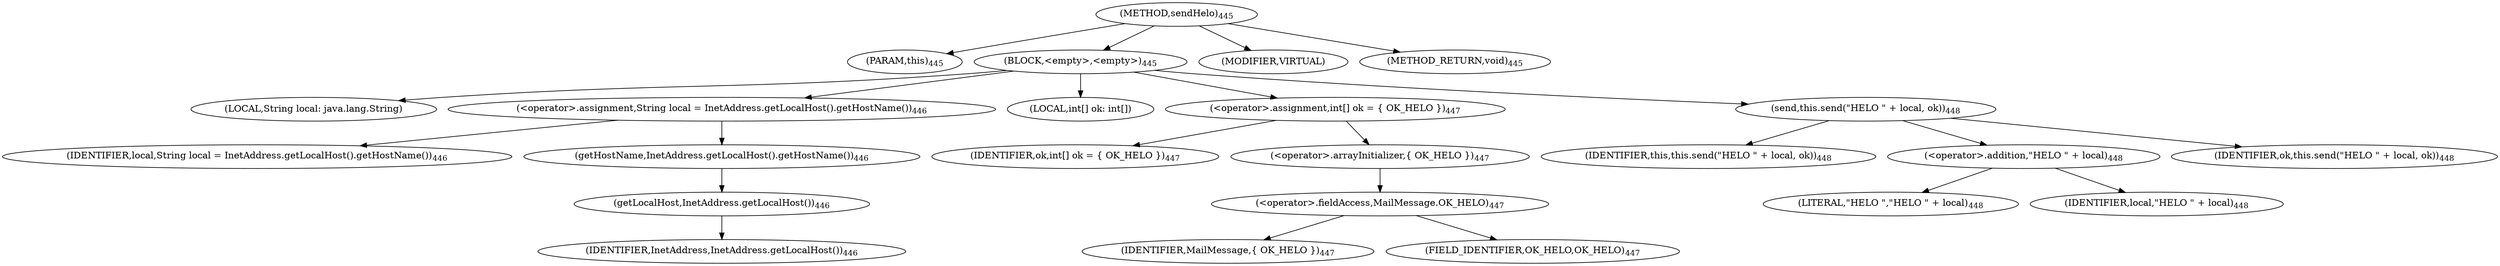 digraph "sendHelo" {  
"798" [label = <(METHOD,sendHelo)<SUB>445</SUB>> ]
"59" [label = <(PARAM,this)<SUB>445</SUB>> ]
"799" [label = <(BLOCK,&lt;empty&gt;,&lt;empty&gt;)<SUB>445</SUB>> ]
"800" [label = <(LOCAL,String local: java.lang.String)> ]
"801" [label = <(&lt;operator&gt;.assignment,String local = InetAddress.getLocalHost().getHostName())<SUB>446</SUB>> ]
"802" [label = <(IDENTIFIER,local,String local = InetAddress.getLocalHost().getHostName())<SUB>446</SUB>> ]
"803" [label = <(getHostName,InetAddress.getLocalHost().getHostName())<SUB>446</SUB>> ]
"804" [label = <(getLocalHost,InetAddress.getLocalHost())<SUB>446</SUB>> ]
"805" [label = <(IDENTIFIER,InetAddress,InetAddress.getLocalHost())<SUB>446</SUB>> ]
"806" [label = <(LOCAL,int[] ok: int[])> ]
"807" [label = <(&lt;operator&gt;.assignment,int[] ok = { OK_HELO })<SUB>447</SUB>> ]
"808" [label = <(IDENTIFIER,ok,int[] ok = { OK_HELO })<SUB>447</SUB>> ]
"809" [label = <(&lt;operator&gt;.arrayInitializer,{ OK_HELO })<SUB>447</SUB>> ]
"810" [label = <(&lt;operator&gt;.fieldAccess,MailMessage.OK_HELO)<SUB>447</SUB>> ]
"811" [label = <(IDENTIFIER,MailMessage,{ OK_HELO })<SUB>447</SUB>> ]
"812" [label = <(FIELD_IDENTIFIER,OK_HELO,OK_HELO)<SUB>447</SUB>> ]
"813" [label = <(send,this.send(&quot;HELO &quot; + local, ok))<SUB>448</SUB>> ]
"58" [label = <(IDENTIFIER,this,this.send(&quot;HELO &quot; + local, ok))<SUB>448</SUB>> ]
"814" [label = <(&lt;operator&gt;.addition,&quot;HELO &quot; + local)<SUB>448</SUB>> ]
"815" [label = <(LITERAL,&quot;HELO &quot;,&quot;HELO &quot; + local)<SUB>448</SUB>> ]
"816" [label = <(IDENTIFIER,local,&quot;HELO &quot; + local)<SUB>448</SUB>> ]
"817" [label = <(IDENTIFIER,ok,this.send(&quot;HELO &quot; + local, ok))<SUB>448</SUB>> ]
"818" [label = <(MODIFIER,VIRTUAL)> ]
"819" [label = <(METHOD_RETURN,void)<SUB>445</SUB>> ]
  "798" -> "59" 
  "798" -> "799" 
  "798" -> "818" 
  "798" -> "819" 
  "799" -> "800" 
  "799" -> "801" 
  "799" -> "806" 
  "799" -> "807" 
  "799" -> "813" 
  "801" -> "802" 
  "801" -> "803" 
  "803" -> "804" 
  "804" -> "805" 
  "807" -> "808" 
  "807" -> "809" 
  "809" -> "810" 
  "810" -> "811" 
  "810" -> "812" 
  "813" -> "58" 
  "813" -> "814" 
  "813" -> "817" 
  "814" -> "815" 
  "814" -> "816" 
}
